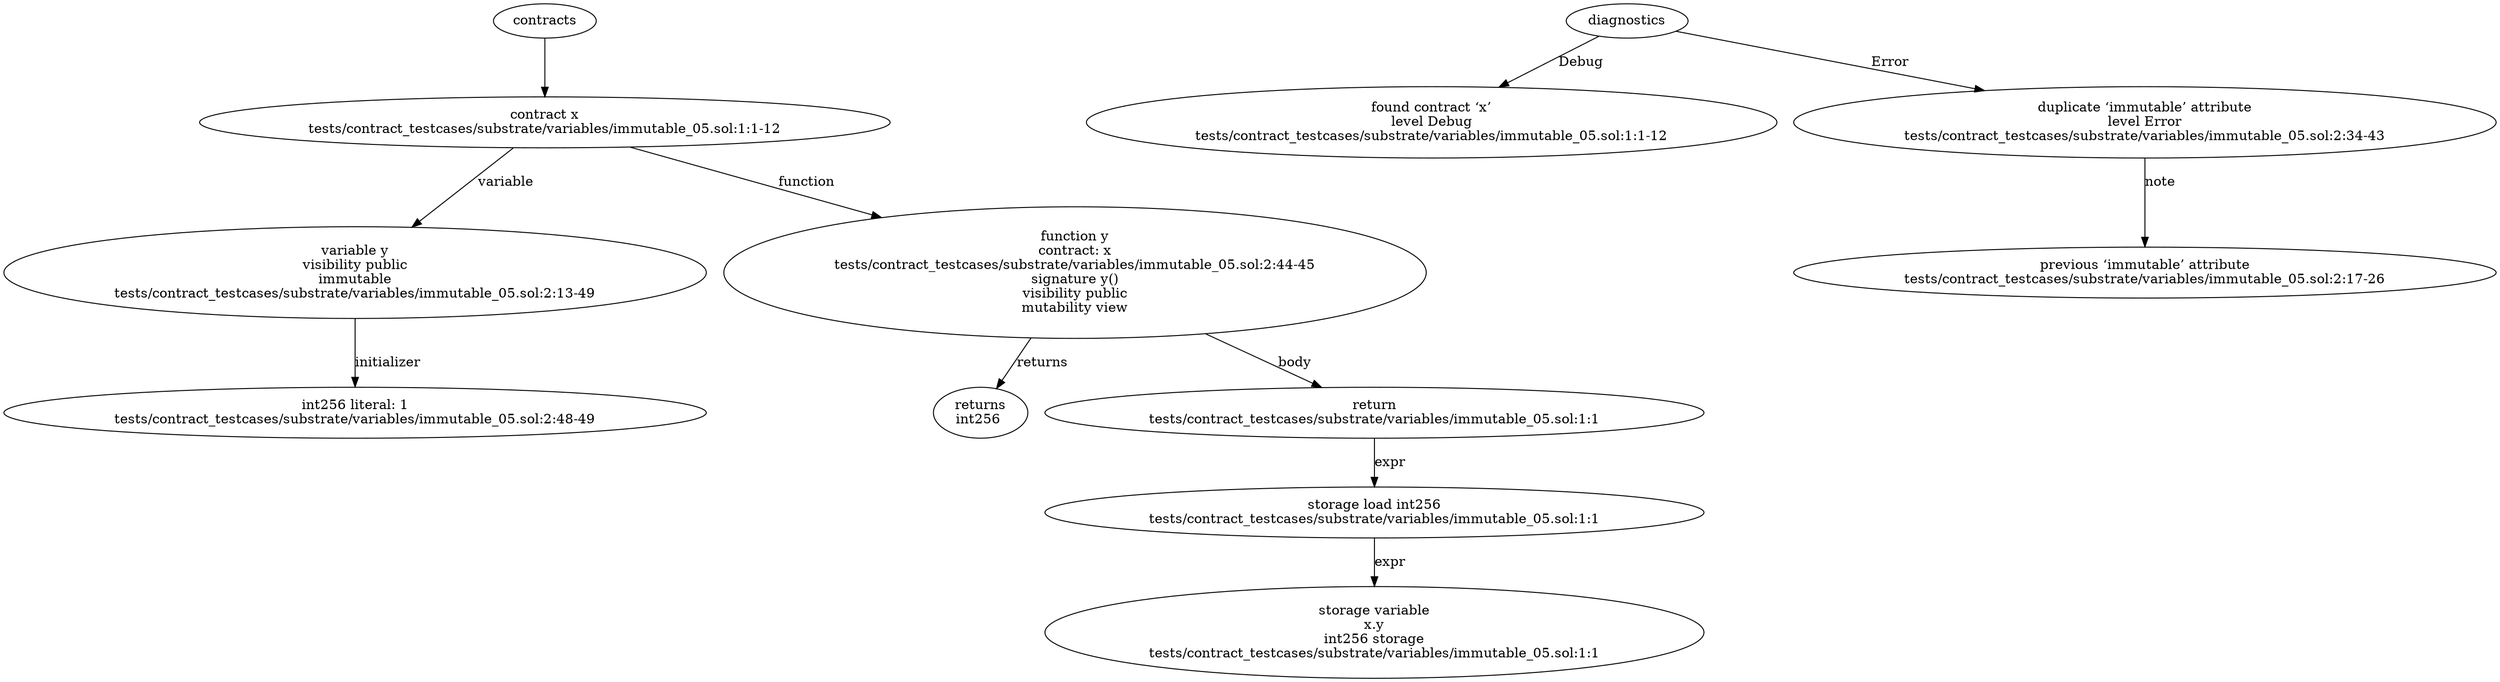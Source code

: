 strict digraph "tests/contract_testcases/substrate/variables/immutable_05.sol" {
	contract [label="contract x\ntests/contract_testcases/substrate/variables/immutable_05.sol:1:1-12"]
	var [label="variable y\nvisibility public\nimmutable\ntests/contract_testcases/substrate/variables/immutable_05.sol:2:13-49"]
	number_literal [label="int256 literal: 1\ntests/contract_testcases/substrate/variables/immutable_05.sol:2:48-49"]
	y [label="function y\ncontract: x\ntests/contract_testcases/substrate/variables/immutable_05.sol:2:44-45\nsignature y()\nvisibility public\nmutability view"]
	returns [label="returns\nint256 "]
	return [label="return\ntests/contract_testcases/substrate/variables/immutable_05.sol:1:1"]
	storage_load [label="storage load int256\ntests/contract_testcases/substrate/variables/immutable_05.sol:1:1"]
	storage_var [label="storage variable\nx.y\nint256 storage\ntests/contract_testcases/substrate/variables/immutable_05.sol:1:1"]
	diagnostic [label="found contract ‘x’\nlevel Debug\ntests/contract_testcases/substrate/variables/immutable_05.sol:1:1-12"]
	diagnostic_11 [label="duplicate ‘immutable’ attribute\nlevel Error\ntests/contract_testcases/substrate/variables/immutable_05.sol:2:34-43"]
	note [label="previous ‘immutable’ attribute\ntests/contract_testcases/substrate/variables/immutable_05.sol:2:17-26"]
	contracts -> contract
	contract -> var [label="variable"]
	var -> number_literal [label="initializer"]
	contract -> y [label="function"]
	y -> returns [label="returns"]
	y -> return [label="body"]
	return -> storage_load [label="expr"]
	storage_load -> storage_var [label="expr"]
	diagnostics -> diagnostic [label="Debug"]
	diagnostics -> diagnostic_11 [label="Error"]
	diagnostic_11 -> note [label="note"]
}
